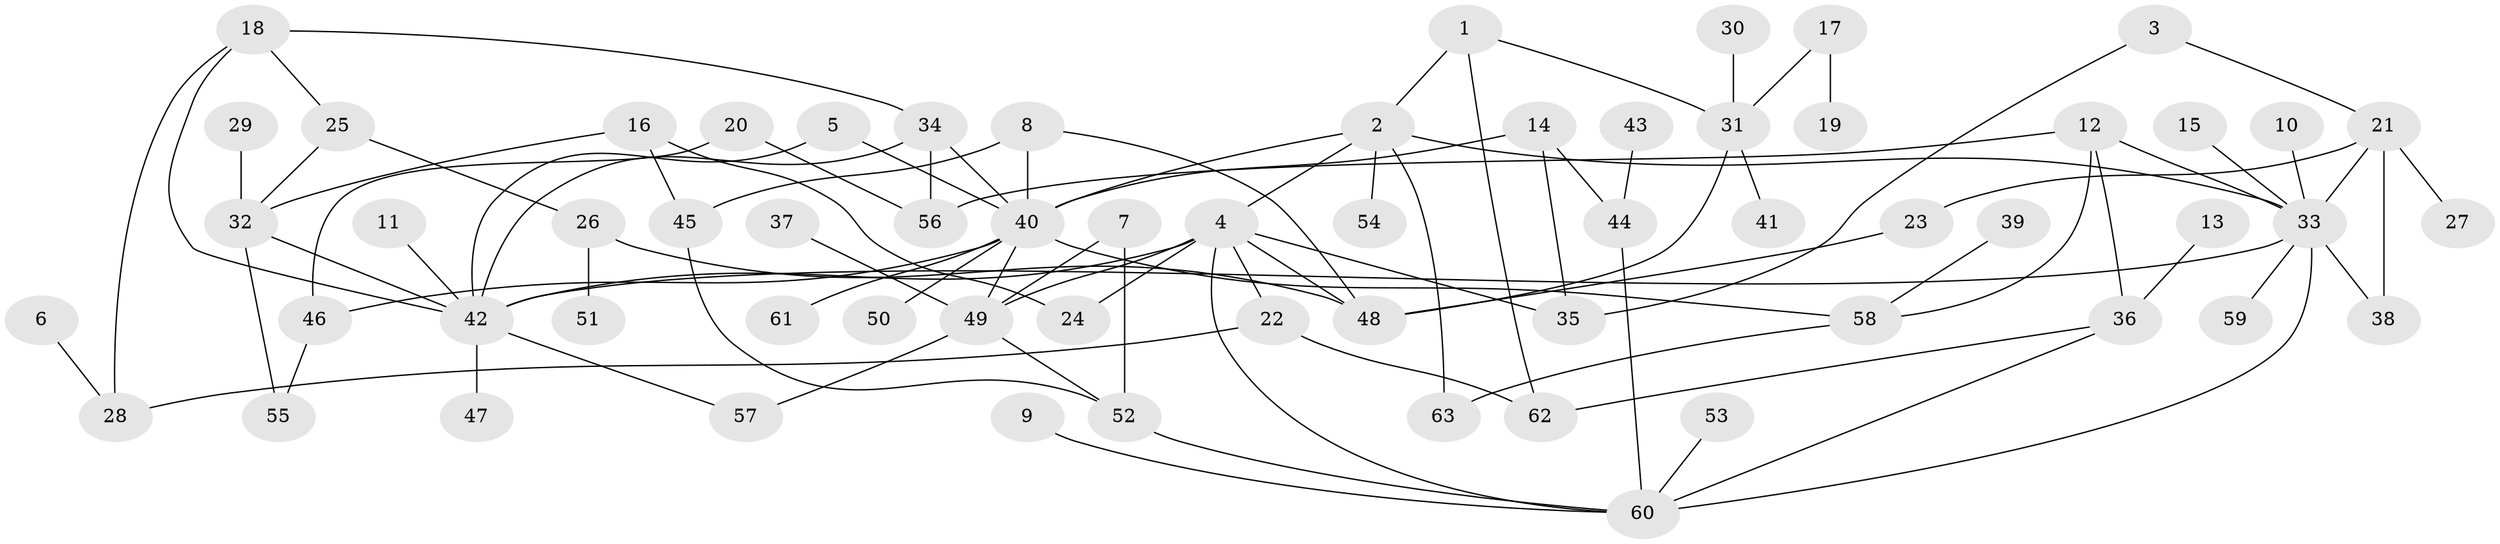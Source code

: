 // original degree distribution, {3: 0.18253968253968253, 7: 0.015873015873015872, 6: 0.015873015873015872, 8: 0.015873015873015872, 4: 0.11904761904761904, 1: 0.3412698412698413, 2: 0.2698412698412698, 10: 0.007936507936507936, 5: 0.031746031746031744}
// Generated by graph-tools (version 1.1) at 2025/49/03/09/25 03:49:16]
// undirected, 63 vertices, 92 edges
graph export_dot {
graph [start="1"]
  node [color=gray90,style=filled];
  1;
  2;
  3;
  4;
  5;
  6;
  7;
  8;
  9;
  10;
  11;
  12;
  13;
  14;
  15;
  16;
  17;
  18;
  19;
  20;
  21;
  22;
  23;
  24;
  25;
  26;
  27;
  28;
  29;
  30;
  31;
  32;
  33;
  34;
  35;
  36;
  37;
  38;
  39;
  40;
  41;
  42;
  43;
  44;
  45;
  46;
  47;
  48;
  49;
  50;
  51;
  52;
  53;
  54;
  55;
  56;
  57;
  58;
  59;
  60;
  61;
  62;
  63;
  1 -- 2 [weight=1.0];
  1 -- 31 [weight=1.0];
  1 -- 62 [weight=1.0];
  2 -- 4 [weight=1.0];
  2 -- 33 [weight=1.0];
  2 -- 40 [weight=1.0];
  2 -- 54 [weight=1.0];
  2 -- 63 [weight=1.0];
  3 -- 21 [weight=1.0];
  3 -- 35 [weight=1.0];
  4 -- 22 [weight=1.0];
  4 -- 24 [weight=1.0];
  4 -- 35 [weight=1.0];
  4 -- 42 [weight=1.0];
  4 -- 48 [weight=1.0];
  4 -- 49 [weight=1.0];
  4 -- 60 [weight=1.0];
  5 -- 40 [weight=1.0];
  5 -- 42 [weight=1.0];
  6 -- 28 [weight=1.0];
  7 -- 49 [weight=1.0];
  7 -- 52 [weight=1.0];
  8 -- 40 [weight=1.0];
  8 -- 45 [weight=1.0];
  8 -- 48 [weight=1.0];
  9 -- 60 [weight=1.0];
  10 -- 33 [weight=1.0];
  11 -- 42 [weight=1.0];
  12 -- 33 [weight=1.0];
  12 -- 36 [weight=1.0];
  12 -- 56 [weight=1.0];
  12 -- 58 [weight=1.0];
  13 -- 36 [weight=1.0];
  14 -- 35 [weight=1.0];
  14 -- 40 [weight=1.0];
  14 -- 44 [weight=1.0];
  15 -- 33 [weight=1.0];
  16 -- 24 [weight=1.0];
  16 -- 32 [weight=1.0];
  16 -- 45 [weight=1.0];
  17 -- 19 [weight=1.0];
  17 -- 31 [weight=1.0];
  18 -- 25 [weight=1.0];
  18 -- 28 [weight=1.0];
  18 -- 34 [weight=1.0];
  18 -- 42 [weight=1.0];
  20 -- 46 [weight=1.0];
  20 -- 56 [weight=1.0];
  21 -- 23 [weight=1.0];
  21 -- 27 [weight=1.0];
  21 -- 33 [weight=1.0];
  21 -- 38 [weight=1.0];
  22 -- 28 [weight=1.0];
  22 -- 62 [weight=1.0];
  23 -- 48 [weight=1.0];
  25 -- 26 [weight=1.0];
  25 -- 32 [weight=1.0];
  26 -- 48 [weight=1.0];
  26 -- 51 [weight=1.0];
  29 -- 32 [weight=1.0];
  30 -- 31 [weight=1.0];
  31 -- 41 [weight=1.0];
  31 -- 48 [weight=1.0];
  32 -- 42 [weight=1.0];
  32 -- 55 [weight=1.0];
  33 -- 38 [weight=1.0];
  33 -- 42 [weight=1.0];
  33 -- 59 [weight=1.0];
  33 -- 60 [weight=1.0];
  34 -- 40 [weight=1.0];
  34 -- 42 [weight=1.0];
  34 -- 56 [weight=1.0];
  36 -- 60 [weight=1.0];
  36 -- 62 [weight=1.0];
  37 -- 49 [weight=1.0];
  39 -- 58 [weight=1.0];
  40 -- 46 [weight=1.0];
  40 -- 49 [weight=1.0];
  40 -- 50 [weight=1.0];
  40 -- 58 [weight=1.0];
  40 -- 61 [weight=1.0];
  42 -- 47 [weight=1.0];
  42 -- 57 [weight=1.0];
  43 -- 44 [weight=1.0];
  44 -- 60 [weight=1.0];
  45 -- 52 [weight=1.0];
  46 -- 55 [weight=1.0];
  49 -- 52 [weight=1.0];
  49 -- 57 [weight=1.0];
  52 -- 60 [weight=1.0];
  53 -- 60 [weight=1.0];
  58 -- 63 [weight=1.0];
}
